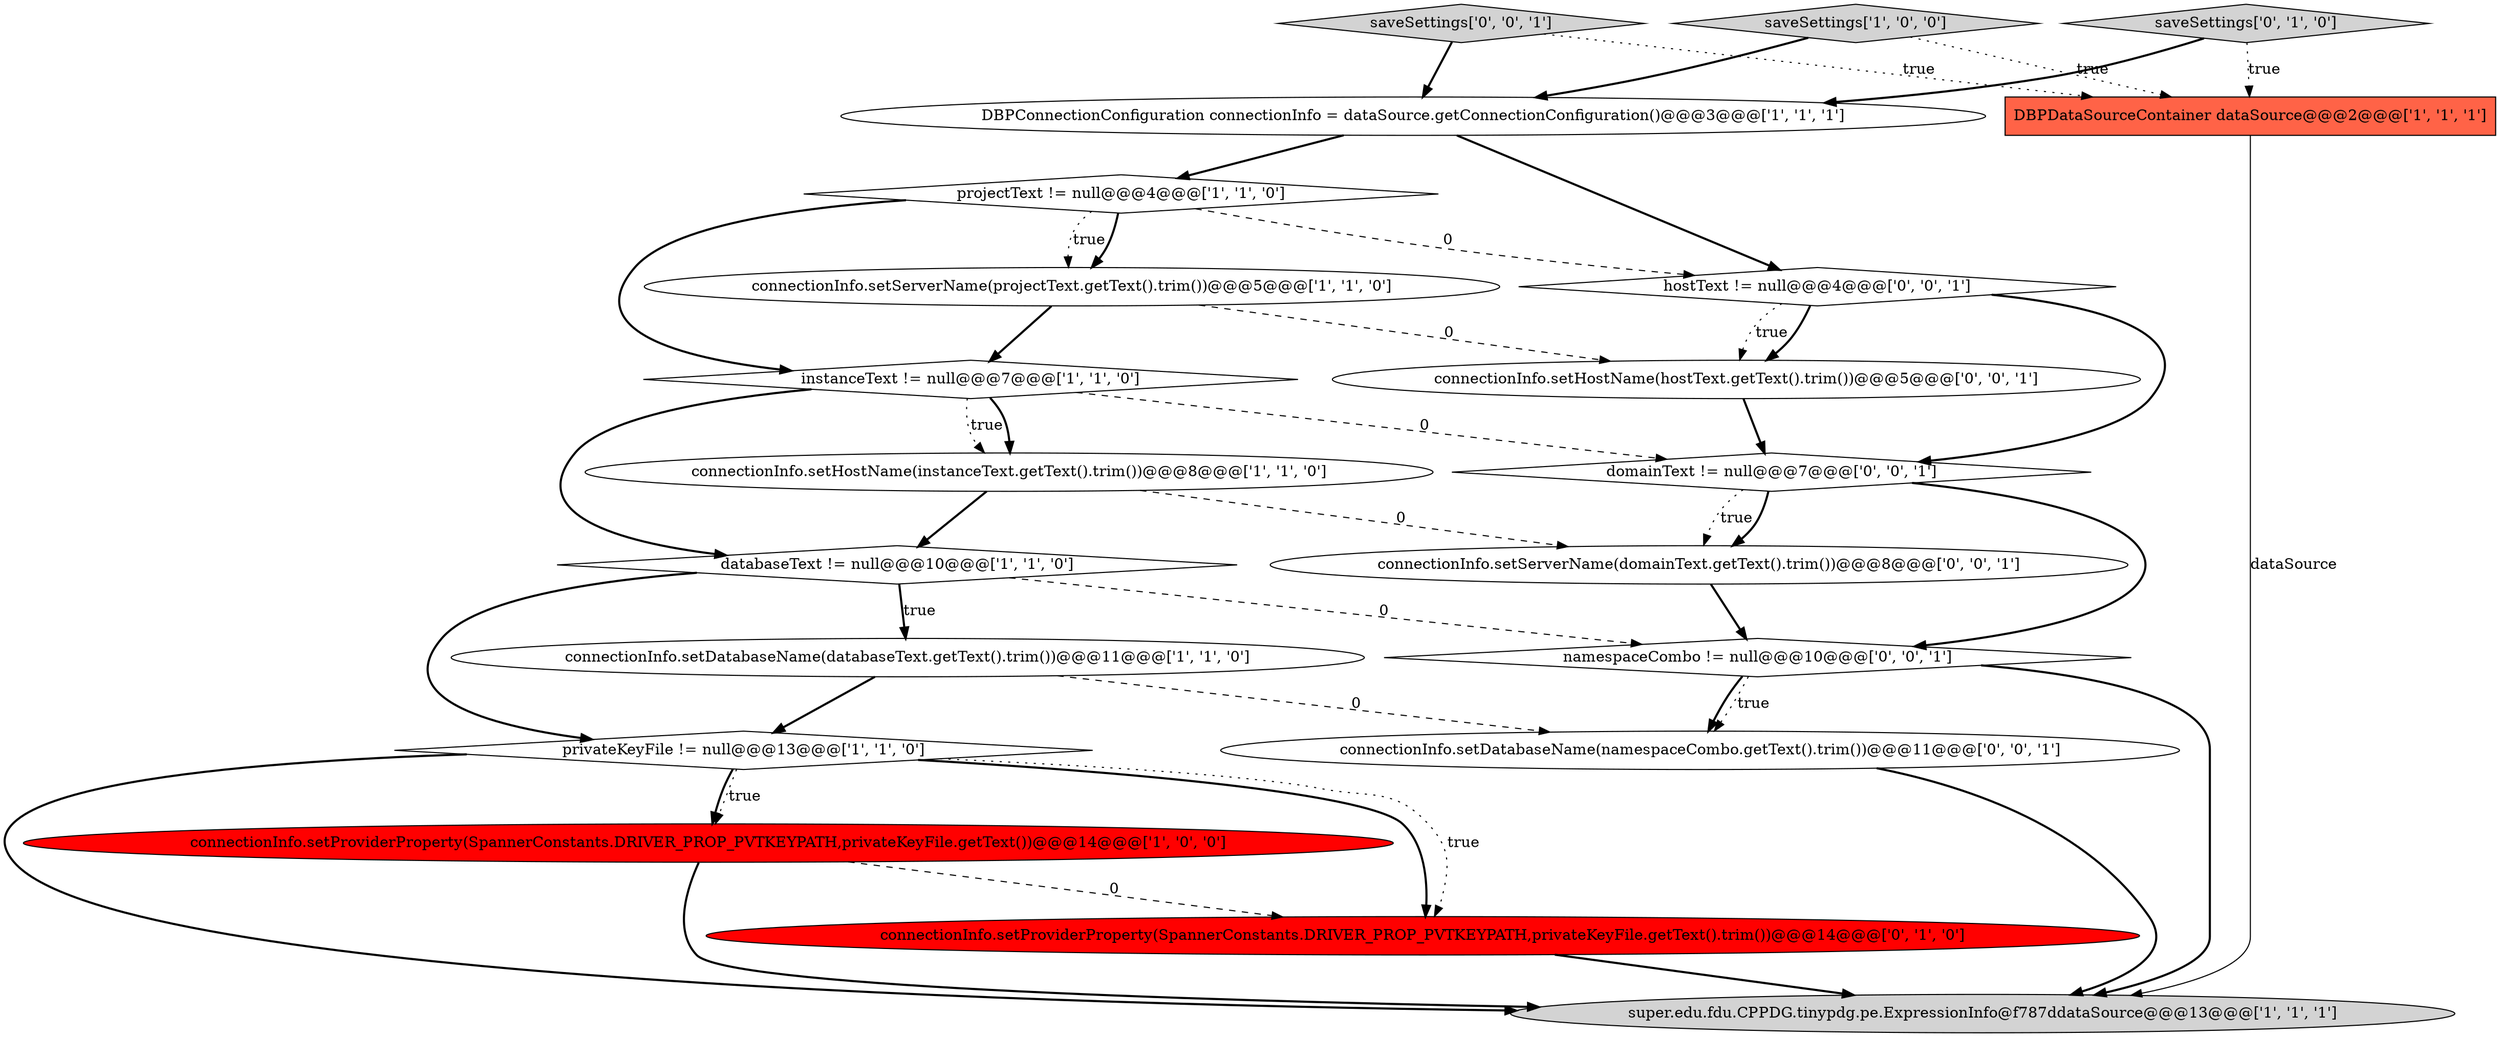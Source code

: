 digraph {
3 [style = filled, label = "instanceText != null@@@7@@@['1', '1', '0']", fillcolor = white, shape = diamond image = "AAA0AAABBB1BBB"];
7 [style = filled, label = "databaseText != null@@@10@@@['1', '1', '0']", fillcolor = white, shape = diamond image = "AAA0AAABBB1BBB"];
8 [style = filled, label = "super.edu.fdu.CPPDG.tinypdg.pe.ExpressionInfo@f787ddataSource@@@13@@@['1', '1', '1']", fillcolor = lightgray, shape = ellipse image = "AAA0AAABBB1BBB"];
18 [style = filled, label = "connectionInfo.setHostName(hostText.getText().trim())@@@5@@@['0', '0', '1']", fillcolor = white, shape = ellipse image = "AAA0AAABBB3BBB"];
4 [style = filled, label = "DBPConnectionConfiguration connectionInfo = dataSource.getConnectionConfiguration()@@@3@@@['1', '1', '1']", fillcolor = white, shape = ellipse image = "AAA0AAABBB1BBB"];
6 [style = filled, label = "connectionInfo.setProviderProperty(SpannerConstants.DRIVER_PROP_PVTKEYPATH,privateKeyFile.getText())@@@14@@@['1', '0', '0']", fillcolor = red, shape = ellipse image = "AAA1AAABBB1BBB"];
1 [style = filled, label = "privateKeyFile != null@@@13@@@['1', '1', '0']", fillcolor = white, shape = diamond image = "AAA0AAABBB1BBB"];
10 [style = filled, label = "connectionInfo.setHostName(instanceText.getText().trim())@@@8@@@['1', '1', '0']", fillcolor = white, shape = ellipse image = "AAA0AAABBB1BBB"];
15 [style = filled, label = "domainText != null@@@7@@@['0', '0', '1']", fillcolor = white, shape = diamond image = "AAA0AAABBB3BBB"];
16 [style = filled, label = "connectionInfo.setDatabaseName(namespaceCombo.getText().trim())@@@11@@@['0', '0', '1']", fillcolor = white, shape = ellipse image = "AAA0AAABBB3BBB"];
14 [style = filled, label = "saveSettings['0', '0', '1']", fillcolor = lightgray, shape = diamond image = "AAA0AAABBB3BBB"];
5 [style = filled, label = "connectionInfo.setServerName(projectText.getText().trim())@@@5@@@['1', '1', '0']", fillcolor = white, shape = ellipse image = "AAA0AAABBB1BBB"];
11 [style = filled, label = "DBPDataSourceContainer dataSource@@@2@@@['1', '1', '1']", fillcolor = tomato, shape = box image = "AAA0AAABBB1BBB"];
2 [style = filled, label = "projectText != null@@@4@@@['1', '1', '0']", fillcolor = white, shape = diamond image = "AAA0AAABBB1BBB"];
17 [style = filled, label = "hostText != null@@@4@@@['0', '0', '1']", fillcolor = white, shape = diamond image = "AAA0AAABBB3BBB"];
13 [style = filled, label = "connectionInfo.setProviderProperty(SpannerConstants.DRIVER_PROP_PVTKEYPATH,privateKeyFile.getText().trim())@@@14@@@['0', '1', '0']", fillcolor = red, shape = ellipse image = "AAA1AAABBB2BBB"];
0 [style = filled, label = "connectionInfo.setDatabaseName(databaseText.getText().trim())@@@11@@@['1', '1', '0']", fillcolor = white, shape = ellipse image = "AAA0AAABBB1BBB"];
20 [style = filled, label = "connectionInfo.setServerName(domainText.getText().trim())@@@8@@@['0', '0', '1']", fillcolor = white, shape = ellipse image = "AAA0AAABBB3BBB"];
9 [style = filled, label = "saveSettings['1', '0', '0']", fillcolor = lightgray, shape = diamond image = "AAA0AAABBB1BBB"];
12 [style = filled, label = "saveSettings['0', '1', '0']", fillcolor = lightgray, shape = diamond image = "AAA0AAABBB2BBB"];
19 [style = filled, label = "namespaceCombo != null@@@10@@@['0', '0', '1']", fillcolor = white, shape = diamond image = "AAA0AAABBB3BBB"];
11->8 [style = solid, label="dataSource"];
5->3 [style = bold, label=""];
7->1 [style = bold, label=""];
1->8 [style = bold, label=""];
4->17 [style = bold, label=""];
16->8 [style = bold, label=""];
17->18 [style = dotted, label="true"];
9->4 [style = bold, label=""];
2->3 [style = bold, label=""];
3->10 [style = dotted, label="true"];
9->11 [style = dotted, label="true"];
18->15 [style = bold, label=""];
0->16 [style = dashed, label="0"];
15->20 [style = dotted, label="true"];
7->0 [style = bold, label=""];
4->2 [style = bold, label=""];
15->19 [style = bold, label=""];
7->0 [style = dotted, label="true"];
2->17 [style = dashed, label="0"];
5->18 [style = dashed, label="0"];
10->7 [style = bold, label=""];
1->13 [style = bold, label=""];
19->8 [style = bold, label=""];
19->16 [style = bold, label=""];
12->11 [style = dotted, label="true"];
1->13 [style = dotted, label="true"];
3->10 [style = bold, label=""];
1->6 [style = bold, label=""];
6->13 [style = dashed, label="0"];
12->4 [style = bold, label=""];
3->7 [style = bold, label=""];
7->19 [style = dashed, label="0"];
0->1 [style = bold, label=""];
15->20 [style = bold, label=""];
6->8 [style = bold, label=""];
17->15 [style = bold, label=""];
19->16 [style = dotted, label="true"];
3->15 [style = dashed, label="0"];
14->11 [style = dotted, label="true"];
1->6 [style = dotted, label="true"];
10->20 [style = dashed, label="0"];
13->8 [style = bold, label=""];
2->5 [style = dotted, label="true"];
20->19 [style = bold, label=""];
17->18 [style = bold, label=""];
2->5 [style = bold, label=""];
14->4 [style = bold, label=""];
}

